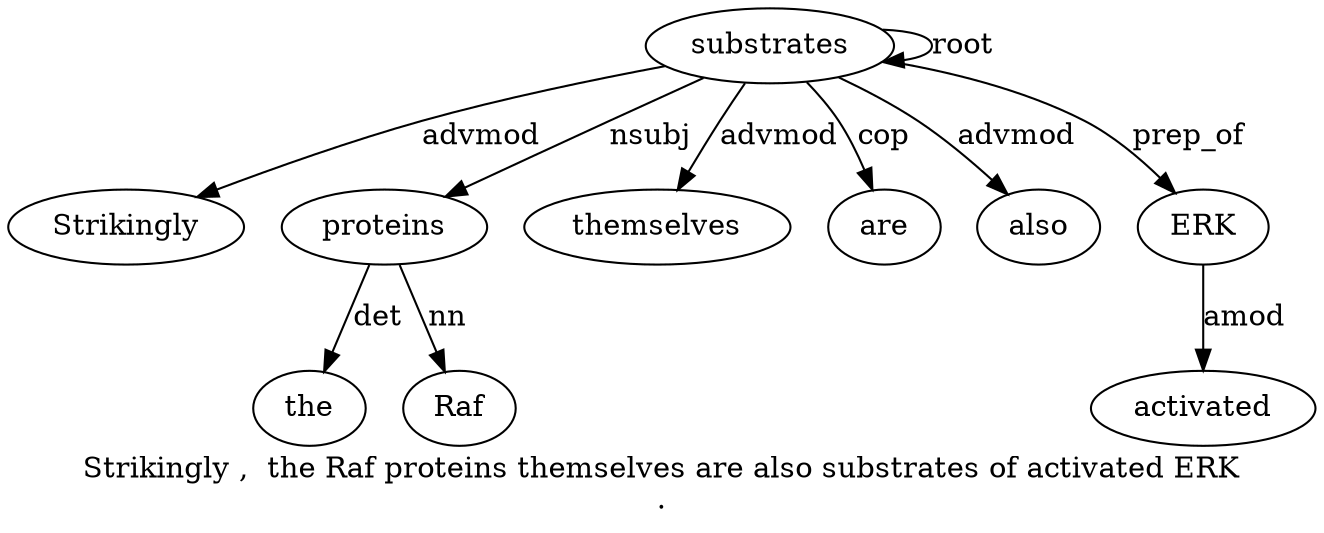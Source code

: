 digraph "Strikingly ,  the Raf proteins themselves are also substrates of activated ERK ." {
label="Strikingly ,  the Raf proteins themselves are also substrates of activated ERK
.";
substrates9 [style=filled, fillcolor=white, label=substrates];
Strikingly1 [style=filled, fillcolor=white, label=Strikingly];
substrates9 -> Strikingly1  [label=advmod];
proteins5 [style=filled, fillcolor=white, label=proteins];
the3 [style=filled, fillcolor=white, label=the];
proteins5 -> the3  [label=det];
Raf4 [style=filled, fillcolor=white, label=Raf];
proteins5 -> Raf4  [label=nn];
substrates9 -> proteins5  [label=nsubj];
themselves6 [style=filled, fillcolor=white, label=themselves];
substrates9 -> themselves6  [label=advmod];
are7 [style=filled, fillcolor=white, label=are];
substrates9 -> are7  [label=cop];
also8 [style=filled, fillcolor=white, label=also];
substrates9 -> also8  [label=advmod];
substrates9 -> substrates9  [label=root];
ERK12 [style=filled, fillcolor=white, label=ERK];
activated11 [style=filled, fillcolor=white, label=activated];
ERK12 -> activated11  [label=amod];
substrates9 -> ERK12  [label=prep_of];
}

